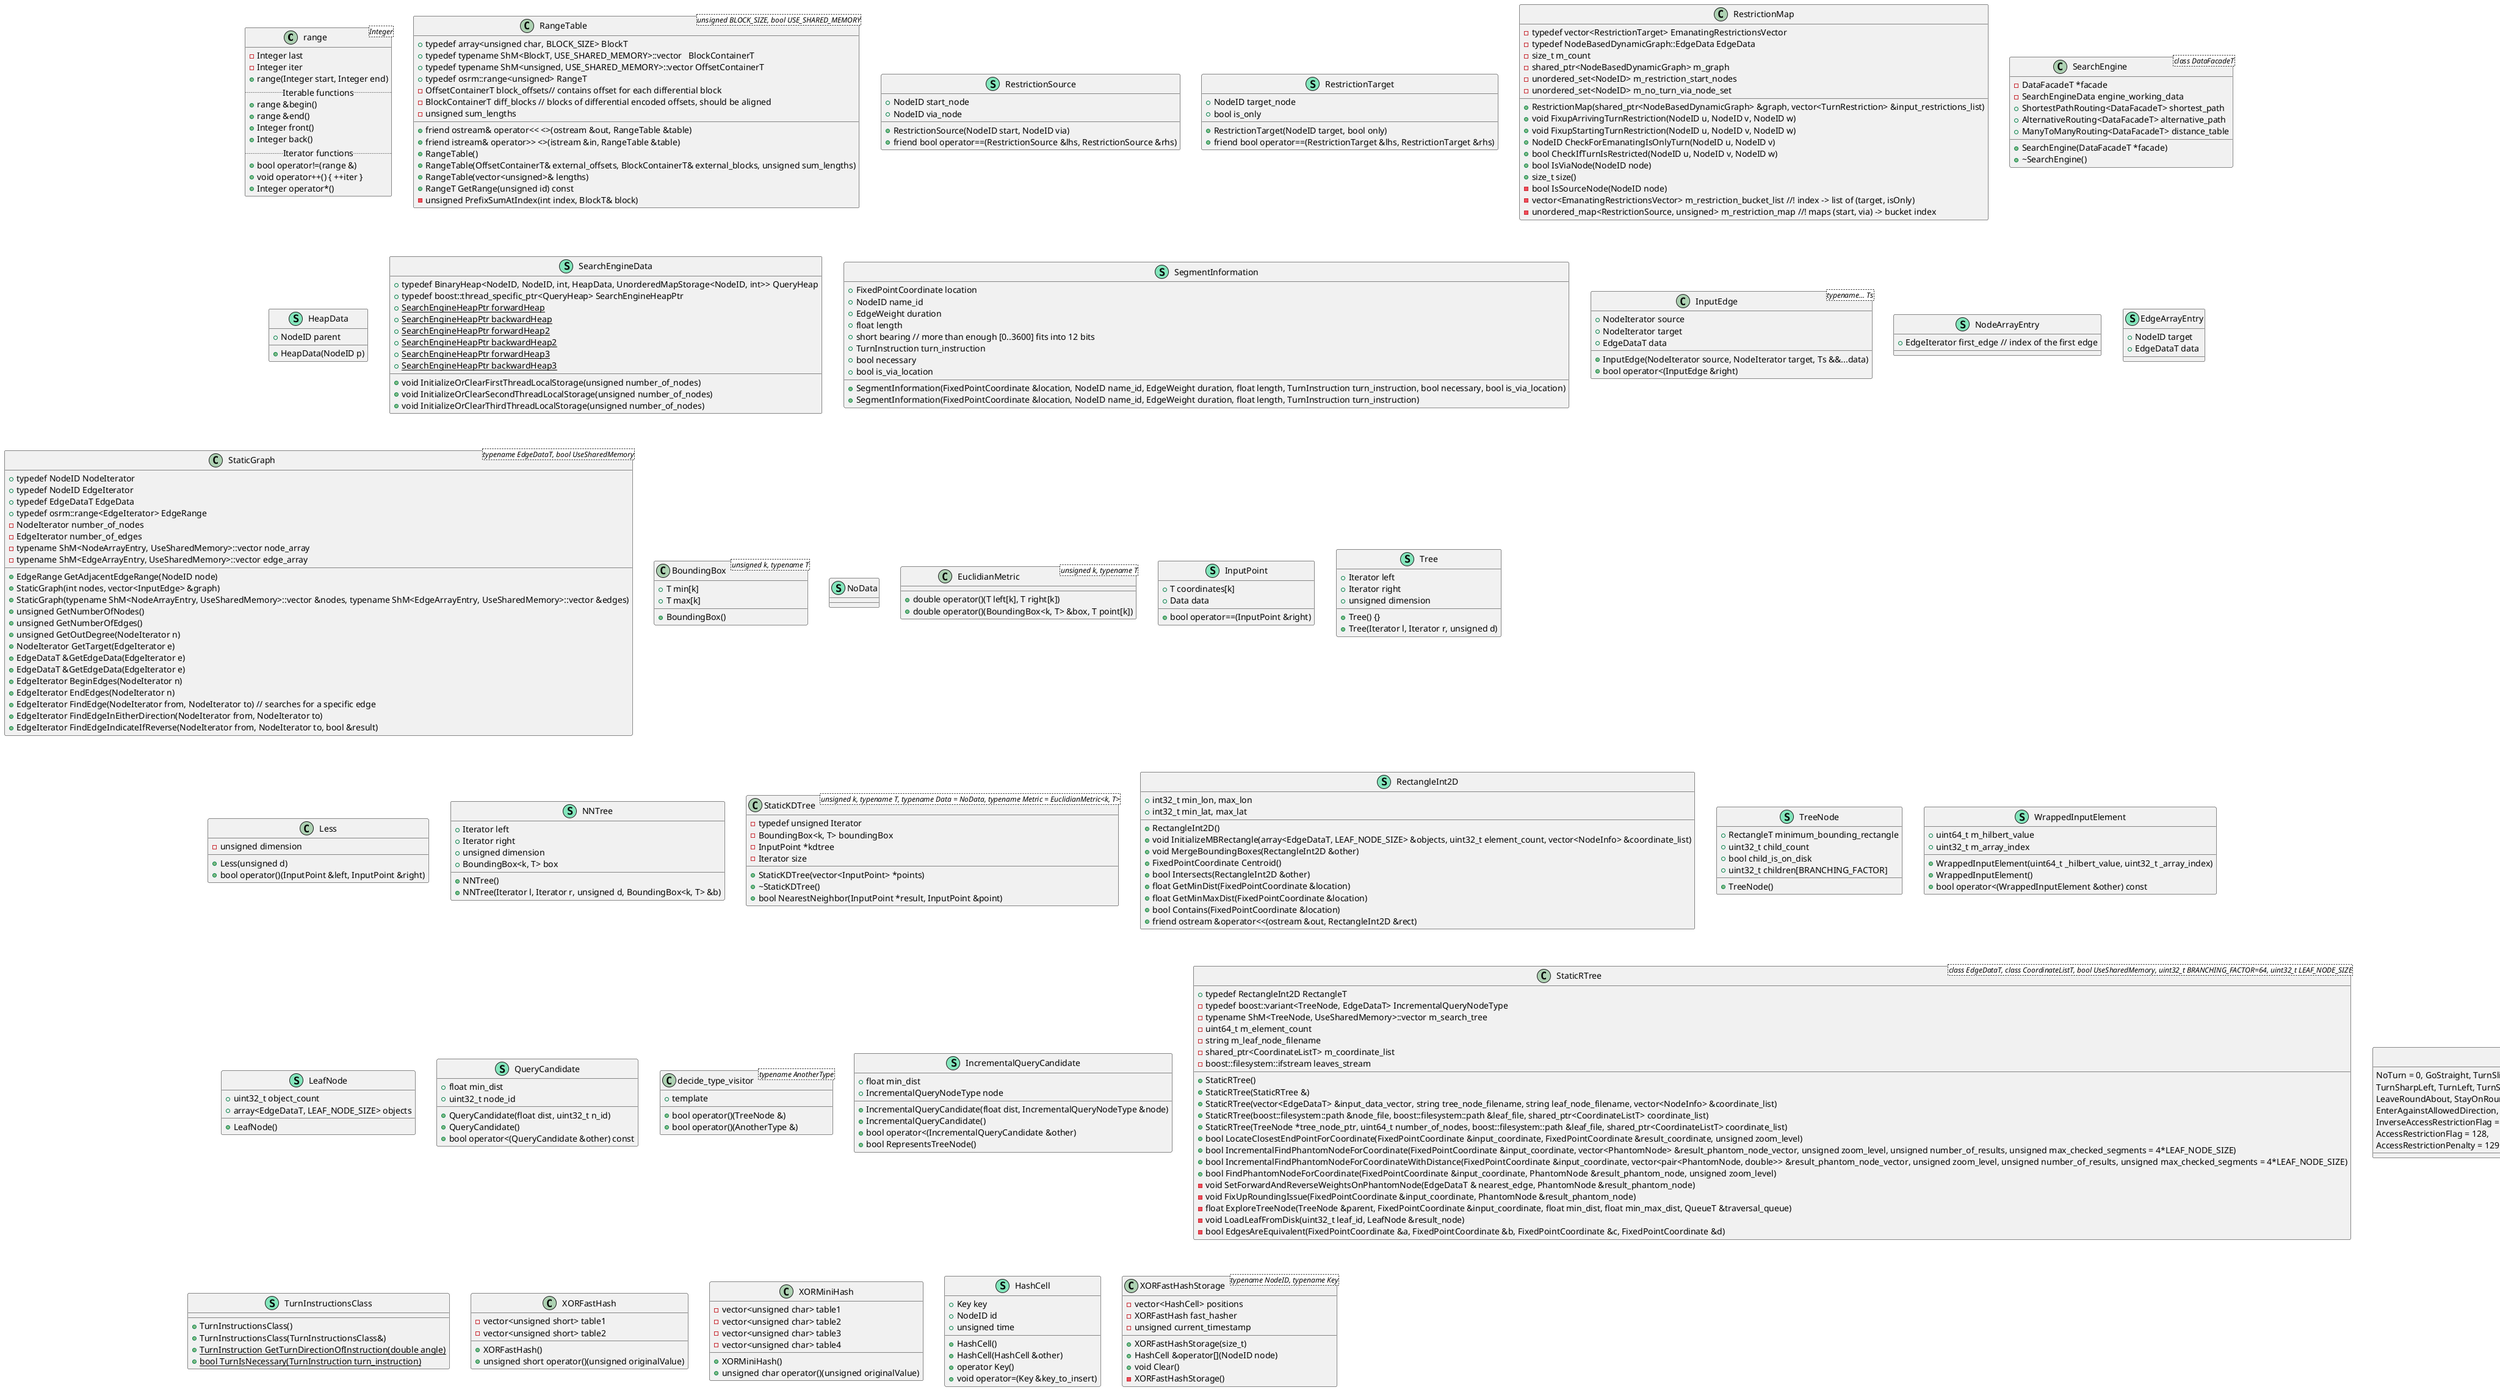 @startuml

    ' Range.h
    
    class range<Integer> {
        -Integer last
        -Integer iter
        +range(Integer start, Integer end)
        .. Iterable functions ..
        +range &begin()
        +range &end()
        +Integer front()
        +Integer back()
        .. Iterator functions..
        +bool operator!=(range &)
        +void operator++() { ++iter }
        +Integer operator*()
    }

    ' Range Table

    class RangeTable<unsigned BLOCK_SIZE, bool USE_SHARED_MEMORY> {
        +typedef array<unsigned char, BLOCK_SIZE> BlockT
        +typedef typename ShM<BlockT, USE_SHARED_MEMORY>::vector   BlockContainerT
        +typedef typename ShM<unsigned, USE_SHARED_MEMORY>::vector OffsetContainerT
        +typedef osrm::range<unsigned> RangeT
        +friend ostream& operator<< <>(ostream &out, RangeTable &table)
        +friend istream& operator>> <>(istream &in, RangeTable &table)
        +RangeTable() 
        +RangeTable(OffsetContainerT& external_offsets, BlockContainerT& external_blocks, unsigned sum_lengths)
        +RangeTable(vector<unsigned>& lengths)
        +RangeT GetRange(unsigned id) const
        -unsigned PrefixSumAtIndex(int index, BlockT& block)
        -OffsetContainerT block_offsets// contains offset for each differential block
        -BlockContainerT diff_blocks // blocks of differential encoded offsets, should be aligned
        -unsigned sum_lengths
    }

    ' RawRouteData
    '     Only structs

    ' Restrictions
    '     Only structs

    ' RestrictionMap.cpp .h

    class RestrictionSource <<(S,#83e6bc)>> {
        +NodeID start_node
        +NodeID via_node
        +RestrictionSource(NodeID start, NodeID via)
        +friend bool operator==(RestrictionSource &lhs, RestrictionSource &rhs)
    }

    class RestrictionTarget <<(S,#83e6bc)>> {
        +NodeID target_node
        +bool is_only
        +RestrictionTarget(NodeID target, bool only)
        +friend bool operator==(RestrictionTarget &lhs, RestrictionTarget &rhs)
    }

    class RestrictionMap {
        +RestrictionMap(shared_ptr<NodeBasedDynamicGraph> &graph, vector<TurnRestriction> &input_restrictions_list)
        +void FixupArrivingTurnRestriction(NodeID u, NodeID v, NodeID w)
        +void FixupStartingTurnRestriction(NodeID u, NodeID v, NodeID w)
        +NodeID CheckForEmanatingIsOnlyTurn(NodeID u, NodeID v)
        +bool CheckIfTurnIsRestricted(NodeID u, NodeID v, NodeID w)
        +bool IsViaNode(NodeID node)
        +size_t size()
        -bool IsSourceNode(NodeID node)
        -typedef vector<RestrictionTarget> EmanatingRestrictionsVector
        -typedef NodeBasedDynamicGraph::EdgeData EdgeData
        -size_t m_count
        -shared_ptr<NodeBasedDynamicGraph> m_graph
        -vector<EmanatingRestrictionsVector> m_restriction_bucket_list //! index -> list of (target, isOnly)
        -unordered_map<RestrictionSource, unsigned> m_restriction_map //! maps (start, via) -> bucket index
        -unordered_set<NodeID> m_restriction_start_nodes
        -unordered_set<NodeID> m_no_turn_via_node_set
    }

    ' SearchEngine.cpp .h

    class SearchEngine<class DataFacadeT> {
        -DataFacadeT *facade
        -SearchEngineData engine_working_data
        +ShortestPathRouting<DataFacadeT> shortest_path
        +AlternativeRouting<DataFacadeT> alternative_path
        +ManyToManyRouting<DataFacadeT> distance_table
        +SearchEngine(DataFacadeT *facade)
        +~SearchEngine()
    }

    ' SearchEngineData.cpp .h

    class HeapData <<(S,#83e6bc)>> {
        +NodeID parent
        +HeapData(NodeID p)
    }

    class SearchEngineData <<(S,#83e6bc)>> {
        +typedef BinaryHeap<NodeID, NodeID, int, HeapData, UnorderedMapStorage<NodeID, int>> QueryHeap
        +typedef boost::thread_specific_ptr<QueryHeap> SearchEngineHeapPtr
        +{static} SearchEngineHeapPtr forwardHeap
        +{static} SearchEngineHeapPtr backwardHeap
        +{static} SearchEngineHeapPtr forwardHeap2
        +{static} SearchEngineHeapPtr backwardHeap2
        +{static} SearchEngineHeapPtr forwardHeap3
        +{static} SearchEngineHeapPtr backwardHeap3
        +void InitializeOrClearFirstThreadLocalStorage(unsigned number_of_nodes)
        +void InitializeOrClearSecondThreadLocalStorage(unsigned number_of_nodes)
        +void InitializeOrClearThirdThreadLocalStorage(unsigned number_of_nodes)
    } 

    ' SegmentInformation.h

    class SegmentInformation <<(S,#83e6bc)>> {
        +FixedPointCoordinate location
        +NodeID name_id
        +EdgeWeight duration
        +float length
        +short bearing // more than enough [0..3600] fits into 12 bits
        +TurnInstruction turn_instruction
        +bool necessary
        +bool is_via_location
        +SegmentInformation(FixedPointCoordinate &location, NodeID name_id, EdgeWeight duration, float length, TurnInstruction turn_instruction, bool necessary, bool is_via_location)
        +SegmentInformation(FixedPointCoordinate &location, NodeID name_id, EdgeWeight duration, float length, TurnInstruction turn_instruction)
    }

    ' SharedMemoryFactory.h
    ' SharedMemoryVectorWrapper.h
    '    Too complicated at this time

    ' StaticGraph.h

    class InputEdge<typename... Ts>{
        +NodeIterator source
        +NodeIterator target
        +EdgeDataT data
        +InputEdge(NodeIterator source, NodeIterator target, Ts &&...data)
        +bool operator<(InputEdge &right) 
    }

    class NodeArrayEntry <<(S,#83e6bc)>> {
        +EdgeIterator first_edge // index of the first edge
    }

    class EdgeArrayEntry <<(S,#83e6bc)>> {
        +NodeID target
        +EdgeDataT data
    }

    class StaticGraph<typename EdgeDataT, bool UseSharedMemory> {
        +typedef NodeID NodeIterator
        +typedef NodeID EdgeIterator
        +typedef EdgeDataT EdgeData
        +typedef osrm::range<EdgeIterator> EdgeRange
        +EdgeRange GetAdjacentEdgeRange(NodeID node)
        +StaticGraph(int nodes, vector<InputEdge> &graph)
        +StaticGraph(typename ShM<NodeArrayEntry, UseSharedMemory>::vector &nodes, typename ShM<EdgeArrayEntry, UseSharedMemory>::vector &edges)
        +unsigned GetNumberOfNodes()
        +unsigned GetNumberOfEdges()
        +unsigned GetOutDegree(NodeIterator n)
        +NodeIterator GetTarget(EdgeIterator e)
        +EdgeDataT &GetEdgeData(EdgeIterator e)
        +EdgeDataT &GetEdgeData(EdgeIterator e)
        +EdgeIterator BeginEdges(NodeIterator n)
        +EdgeIterator EndEdges(NodeIterator n)
        +EdgeIterator FindEdge(NodeIterator from, NodeIterator to) // searches for a specific edge
        +EdgeIterator FindEdgeInEitherDirection(NodeIterator from, NodeIterator to)
        +EdgeIterator FindEdgeIndicateIfReverse(NodeIterator from, NodeIterator to, bool &result)
        -NodeIterator number_of_nodes
        -EdgeIterator number_of_edges
        -typename ShM<NodeArrayEntry, UseSharedMemory>::vector node_array
        -typename ShM<EdgeArrayEntry, UseSharedMemory>::vector edge_array
    }

    ' StaticKDTree.h

    class BoundingBox<unsigned k, typename T> {
        +BoundingBox()

        +T min[k]
        +T max[k]
    }

    class NoData <<(S,#83e6bc)>> {
    }

    class EuclidianMetric<unsigned k, typename T> {
        +double operator()(T left[k], T right[k])
        +double operator()(BoundingBox<k, T> &box, T point[k])
    }

    class InputPoint <<(S,#83e6bc)>> {
        +T coordinates[k]
        +Data data
        +bool operator==(InputPoint &right)
    }

    class Tree <<(S,#83e6bc)>> {
        +Iterator left
        +Iterator right
        +unsigned dimension
        +Tree() {}
        +Tree(Iterator l, Iterator r, unsigned d)
    }

    class Less {
        +Less(unsigned d)
        +bool operator()(InputPoint &left, InputPoint &right)
        -unsigned dimension
    }

    class NNTree <<(S,#83e6bc)>> {
        +Iterator left
        +Iterator right
        +unsigned dimension
        +BoundingBox<k, T> box
        +NNTree()
        +NNTree(Iterator l, Iterator r, unsigned d, BoundingBox<k, T> &b)
    }

    class StaticKDTree<unsigned k, typename T, typename Data = NoData, typename Metric = EuclidianMetric<k, T>> {
        +StaticKDTree(vector<InputPoint> *points)
        +~StaticKDTree()
        +bool NearestNeighbor(InputPoint *result, InputPoint &point)
        -typedef unsigned Iterator
        -BoundingBox<k, T> boundingBox
        -InputPoint *kdtree
        -Iterator size
    }

    ' StaticRTree 

    class RectangleInt2D <<(S,#83e6bc)>> {
        +RectangleInt2D()
        +int32_t min_lon, max_lon
        +int32_t min_lat, max_lat
        +void InitializeMBRectangle(array<EdgeDataT, LEAF_NODE_SIZE> &objects, uint32_t element_count, vector<NodeInfo> &coordinate_list)
        +void MergeBoundingBoxes(RectangleInt2D &other)
        +FixedPointCoordinate Centroid()
        +bool Intersects(RectangleInt2D &other)
        +float GetMinDist(FixedPointCoordinate &location)
        +float GetMinMaxDist(FixedPointCoordinate &location) 
        +bool Contains(FixedPointCoordinate &location)
        +friend ostream &operator<<(ostream &out, RectangleInt2D &rect)
    }

    class TreeNode <<(S,#83e6bc)>> {
        +TreeNode()
        +RectangleT minimum_bounding_rectangle
        +uint32_t child_count
        +bool child_is_on_disk
        +uint32_t children[BRANCHING_FACTOR]
    }

    class WrappedInputElement <<(S,#83e6bc)>> {
        +WrappedInputElement(uint64_t _hilbert_value, uint32_t _array_index)
        +WrappedInputElement()
        +uint64_t m_hilbert_value
        +uint32_t m_array_index
        +bool operator<(WrappedInputElement &other) const
    }

    class LeafNode <<(S,#83e6bc)>> {
        +LeafNode()
        +uint32_t object_count
        +array<EdgeDataT, LEAF_NODE_SIZE> objects
    }

    class QueryCandidate <<(S,#83e6bc)>> {
        +QueryCandidate(float dist, uint32_t n_id)
        +QueryCandidate()
        +float min_dist
        +uint32_t node_id
        +bool operator<(QueryCandidate &other) const
    }

    ' : public boost::static_visitor<bool>
    class decide_type_visitor<typename AnotherType> {
        +bool operator()(TreeNode &)
        +template
        +bool operator()(AnotherType &)
    }

    class IncrementalQueryCandidate <<(S,#83e6bc)>> {
        +IncrementalQueryCandidate(float dist, IncrementalQueryNodeType &node)
        +IncrementalQueryCandidate()
        +bool operator<(IncrementalQueryCandidate &other)
        +bool RepresentsTreeNode()
        +float min_dist
        +IncrementalQueryNodeType node
    }

    class StaticRTree<class EdgeDataT, class CoordinateListT, bool UseSharedMemory, uint32_t BRANCHING_FACTOR=64, uint32_t LEAF_NODE_SIZE> {
        +typedef RectangleInt2D RectangleT
        -typedef boost::variant<TreeNode, EdgeDataT> IncrementalQueryNodeType
        -typename ShM<TreeNode, UseSharedMemory>::vector m_search_tree
        -uint64_t m_element_count
        -string m_leaf_node_filename
        -shared_ptr<CoordinateListT> m_coordinate_list
        -boost::filesystem::ifstream leaves_stream
        +StaticRTree()
        +StaticRTree(StaticRTree &)
        ' // Construct a packed Hilbert-R-Tree with Kamel-Faloutsos algorithm [1]
        +StaticRTree(vector<EdgeDataT> &input_data_vector, string tree_node_filename, string leaf_node_filename, vector<NodeInfo> &coordinate_list)
        '// Read-only operation for queries
        +StaticRTree(boost::filesystem::path &node_file, boost::filesystem::path &leaf_file, shared_ptr<CoordinateListT> coordinate_list)
        +StaticRTree(TreeNode *tree_node_ptr, uint64_t number_of_nodes, boost::filesystem::path &leaf_file, shared_ptr<CoordinateListT> coordinate_list)
        ' // Read-only operation for queries
        +bool LocateClosestEndPointForCoordinate(FixedPointCoordinate &input_coordinate, FixedPointCoordinate &result_coordinate, unsigned zoom_level)
        ' // implementation of the Hjaltason/Samet query [3], a BFS traversal of the tree
        +bool IncrementalFindPhantomNodeForCoordinate(FixedPointCoordinate &input_coordinate, vector<PhantomNode> &result_phantom_node_vector, unsigned zoom_level, unsigned number_of_results, unsigned max_checked_segments = 4*LEAF_NODE_SIZE)
        ' // implementation of the Hjaltason/Samet query [3], a BFS traversal of the tree
        +bool IncrementalFindPhantomNodeForCoordinateWithDistance(FixedPointCoordinate &input_coordinate, vector<pair<PhantomNode, double>> &result_phantom_node_vector, unsigned zoom_level, unsigned number_of_results, unsigned max_checked_segments = 4*LEAF_NODE_SIZE)
        +bool FindPhantomNodeForCoordinate(FixedPointCoordinate &input_coordinate, PhantomNode &result_phantom_node, unsigned zoom_level)
        -void SetForwardAndReverseWeightsOnPhantomNode(EdgeDataT & nearest_edge, PhantomNode &result_phantom_node)
        -void FixUpRoundingIssue(FixedPointCoordinate &input_coordinate, PhantomNode &result_phantom_node)
        -float ExploreTreeNode(TreeNode &parent, FixedPointCoordinate &input_coordinate, float min_dist, float min_max_dist, QueueT &traversal_queue)
        -void LoadLeafFromDisk(uint32_t leaf_id, LeafNode &result_node)
        -bool EdgesAreEquivalent(FixedPointCoordinate &a, FixedPointCoordinate &b, FixedPointCoordinate &c, FixedPointCoordinate &d)
    }
    ' TurnInstruction.h

    enum TurnInstruction {
        NoTurn = 0, GoStraight, TurnSlightRight, TurnRight, TurnSharpRight, UTurn,
        TurnSharpLeft, TurnLeft, TurnSlightLeft, ReachViaLocation, HeadOn, EnterRoundAbout,
        LeaveRoundAbout, StayOnRoundAbout, StartAtEndOfStreet, ReachedYourDestination,
        EnterAgainstAllowedDirection, LeaveAgainstAllowedDirection,
        InverseAccessRestrictionFlag = 127,
        AccessRestrictionFlag = 128,
        AccessRestrictionPenalty = 129
    }

    class TurnInstructionsClass <<(S,#83e6bc)>> {
        +TurnInstructionsClass()
        +TurnInstructionsClass(TurnInstructionsClass&)
        +{static} TurnInstruction GetTurnDirectionOfInstruction(double angle)
        +{static} bool TurnIsNecessary(TurnInstruction turn_instruction)
    }

    ' XORFastHash.h

    class XORFastHash {
        -vector<unsigned short> table1
        -vector<unsigned short> table2
        +XORFastHash()
        +unsigned short operator()(unsigned originalValue)
    }

    class XORMiniHash {
        -vector<unsigned char> table1
        -vector<unsigned char> table2
        -vector<unsigned char> table3
        -vector<unsigned char> table4
        +XORMiniHash()
        +unsigned char operator()(unsigned originalValue)
    }

    ' XORFastHashStorage.h

    class HashCell <<(S,#83e6bc)>> {
        +Key key
        +NodeID id
        +unsigned time
        +HashCell()
        +HashCell(HashCell &other)
        +operator Key()
        +void operator=(Key &key_to_insert)
    }

    class XORFastHashStorage<typename NodeID, typename Key> {
        +XORFastHashStorage(size_t)
        +HashCell &operator[](NodeID node)
        +void Clear()
        -XORFastHashStorage()
        -vector<HashCell> positions
        -XORFastHash fast_hasher
        -unsigned current_timestamp
    }

@enduml
